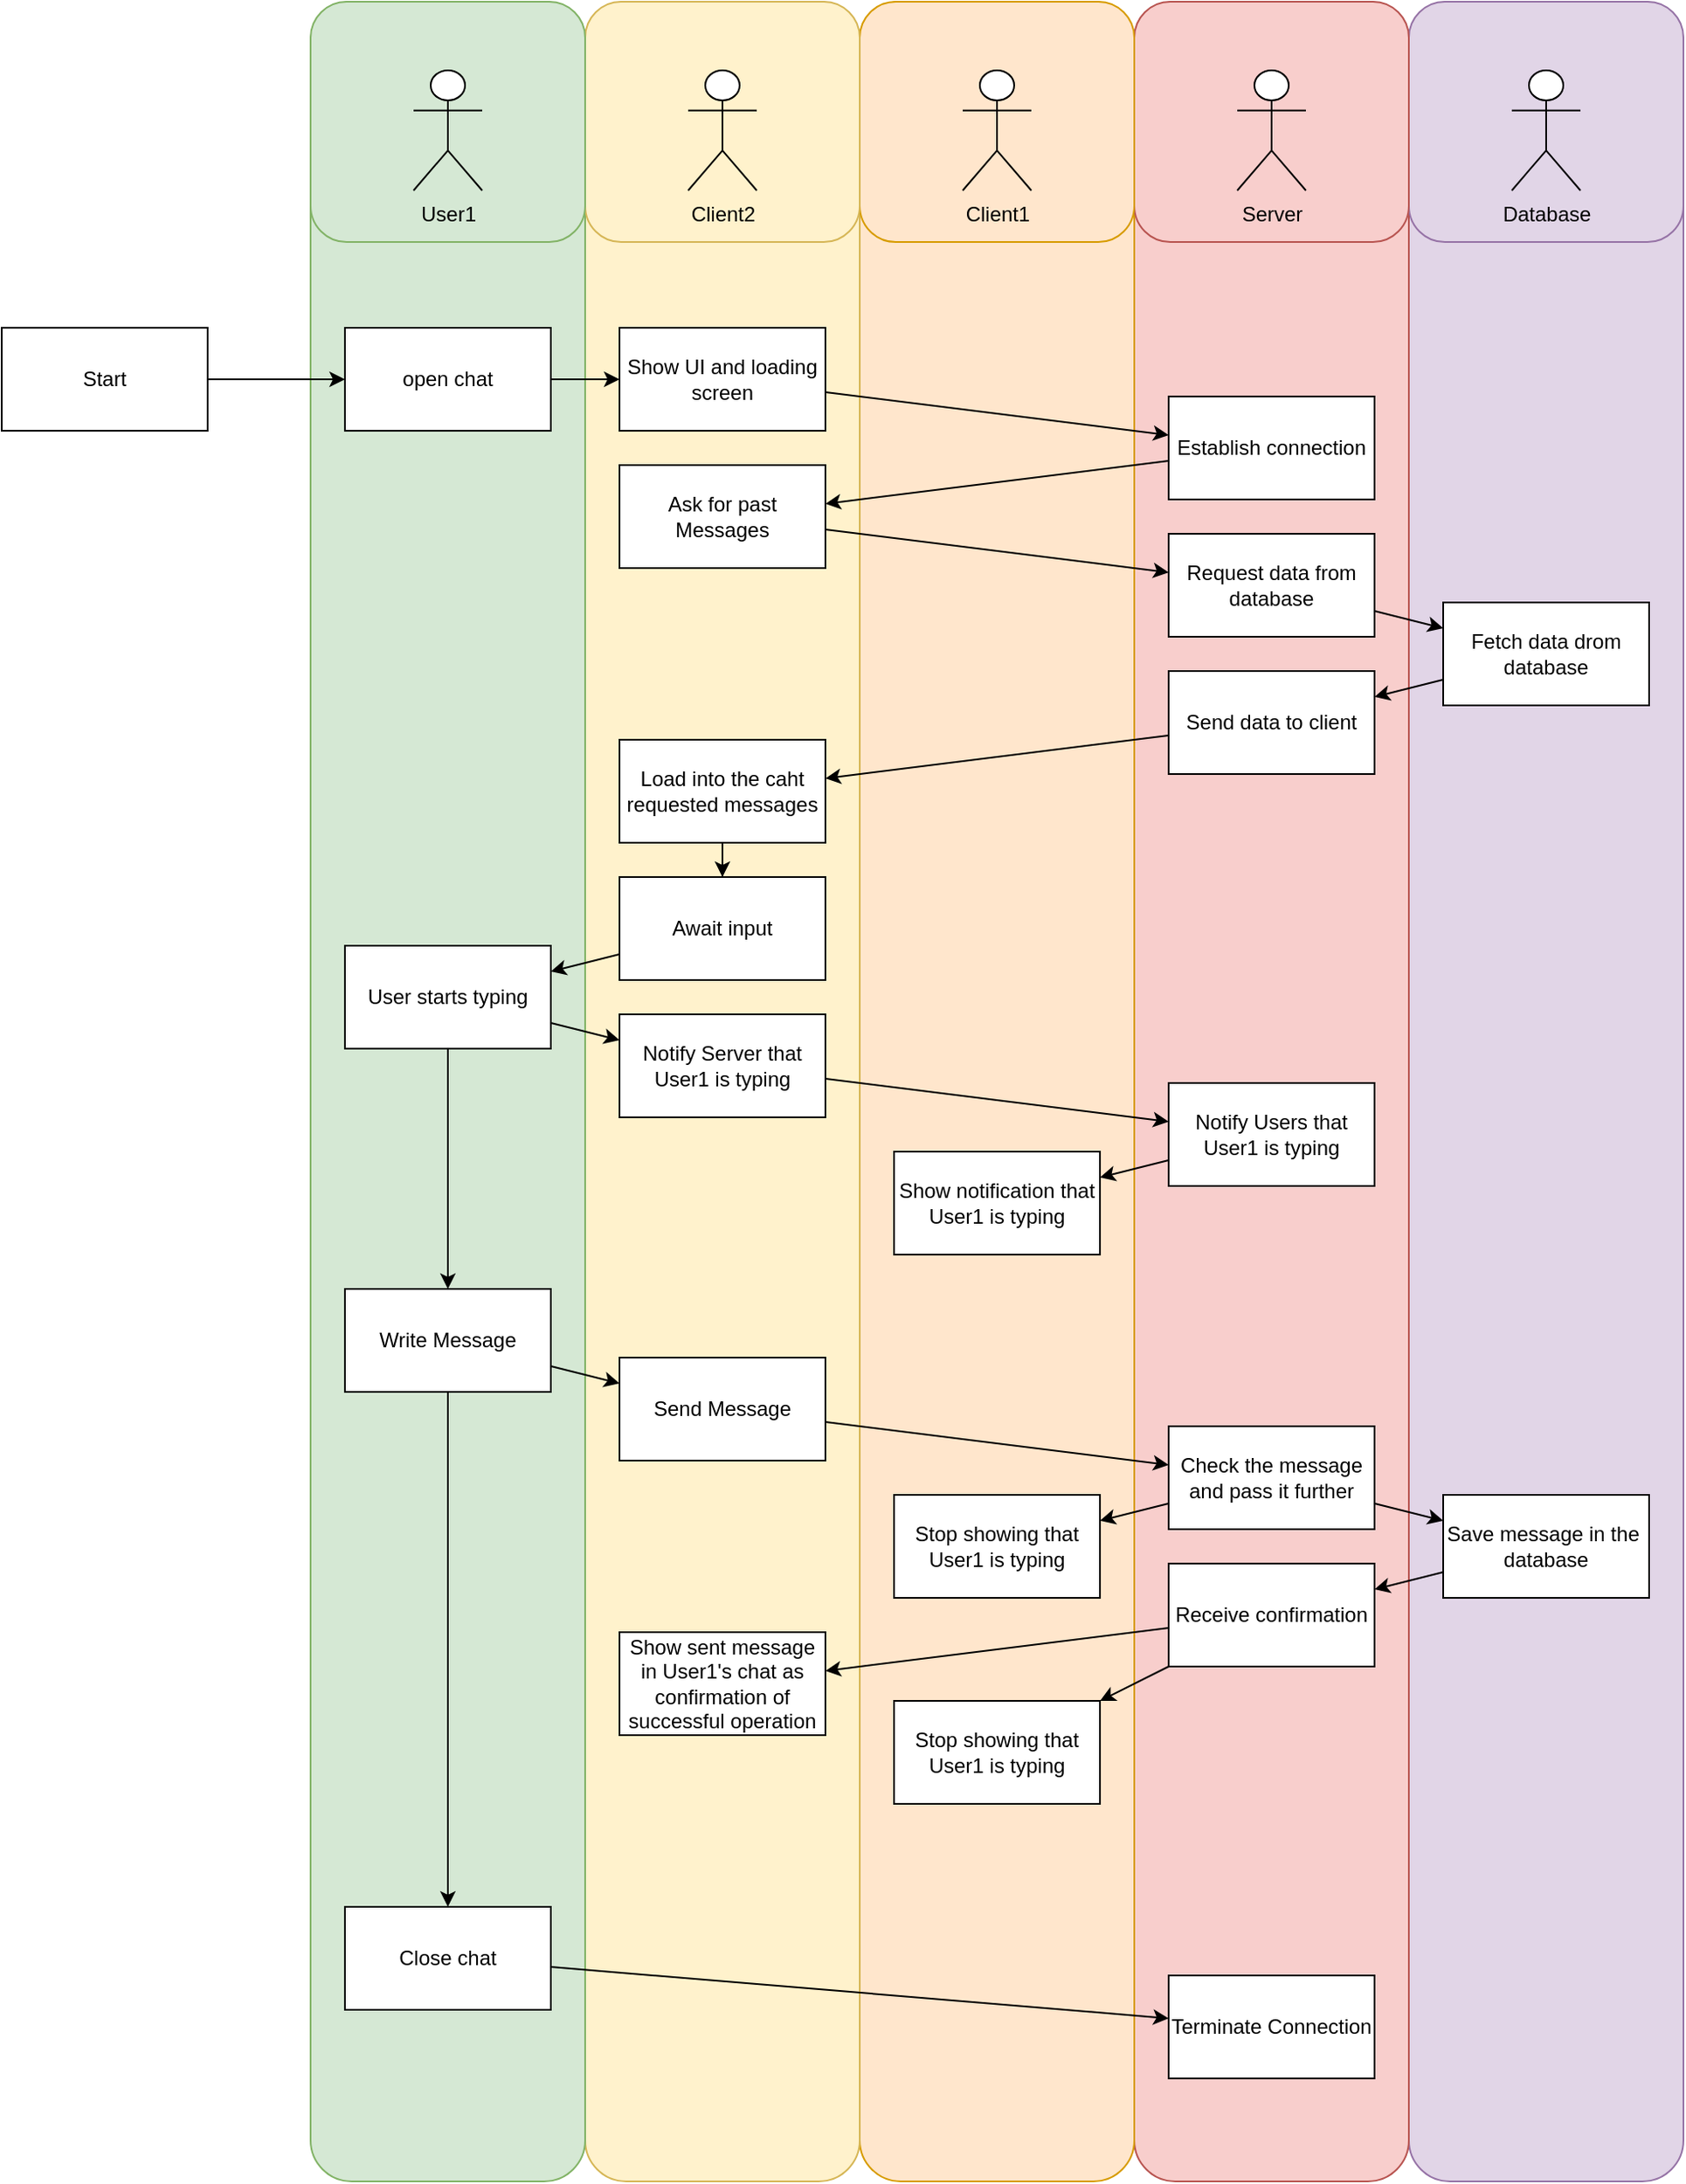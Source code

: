 <mxfile version="24.0.6" type="github">
  <diagram name="Pagina-1" id="2xL5hSOCkPQhhSe2iLA3">
    <mxGraphModel dx="2620" dy="2092" grid="1" gridSize="10" guides="1" tooltips="1" connect="1" arrows="1" fold="1" page="1" pageScale="1" pageWidth="827" pageHeight="1169" math="0" shadow="0">
      <root>
        <mxCell id="0" />
        <mxCell id="1" parent="0" />
        <mxCell id="g44KLaVrJFj6UJTE19Py-95" value="" style="rounded=1;whiteSpace=wrap;html=1;fillColor=#e1d5e7;strokeColor=#9673a6;" vertex="1" parent="1">
          <mxGeometry x="420" y="-70" width="160" height="1270" as="geometry" />
        </mxCell>
        <mxCell id="g44KLaVrJFj6UJTE19Py-94" value="" style="rounded=1;whiteSpace=wrap;html=1;fillColor=#f8cecc;strokeColor=#b85450;" vertex="1" parent="1">
          <mxGeometry x="260" y="-70" width="160" height="1270" as="geometry" />
        </mxCell>
        <mxCell id="g44KLaVrJFj6UJTE19Py-93" value="" style="rounded=1;whiteSpace=wrap;html=1;fillColor=#ffe6cc;strokeColor=#d79b00;" vertex="1" parent="1">
          <mxGeometry x="100" y="-70" width="160" height="1270" as="geometry" />
        </mxCell>
        <mxCell id="g44KLaVrJFj6UJTE19Py-92" value="" style="rounded=1;whiteSpace=wrap;html=1;fillColor=#fff2cc;strokeColor=#d6b656;" vertex="1" parent="1">
          <mxGeometry x="-60" y="-70" width="160" height="1270" as="geometry" />
        </mxCell>
        <mxCell id="g44KLaVrJFj6UJTE19Py-91" value="" style="rounded=1;whiteSpace=wrap;html=1;fillColor=#d5e8d4;strokeColor=#82b366;" vertex="1" parent="1">
          <mxGeometry x="-220" y="-70" width="160" height="1270" as="geometry" />
        </mxCell>
        <mxCell id="g44KLaVrJFj6UJTE19Py-101" value="" style="rounded=1;whiteSpace=wrap;html=1;fillColor=#e1d5e7;strokeColor=#9673a6;" vertex="1" parent="1">
          <mxGeometry x="420" y="-70" width="160" height="140" as="geometry" />
        </mxCell>
        <mxCell id="g44KLaVrJFj6UJTE19Py-100" value="" style="rounded=1;whiteSpace=wrap;html=1;fillColor=#f8cecc;strokeColor=#b85450;" vertex="1" parent="1">
          <mxGeometry x="260" y="-70" width="160" height="140" as="geometry" />
        </mxCell>
        <mxCell id="g44KLaVrJFj6UJTE19Py-99" value="" style="rounded=1;whiteSpace=wrap;html=1;fillColor=#ffe6cc;strokeColor=#d79b00;" vertex="1" parent="1">
          <mxGeometry x="100" y="-70" width="160" height="140" as="geometry" />
        </mxCell>
        <mxCell id="g44KLaVrJFj6UJTE19Py-98" value="" style="rounded=1;whiteSpace=wrap;html=1;fillColor=#fff2cc;strokeColor=#d6b656;" vertex="1" parent="1">
          <mxGeometry x="-60" y="-70" width="160" height="140" as="geometry" />
        </mxCell>
        <mxCell id="g44KLaVrJFj6UJTE19Py-97" value="" style="rounded=1;whiteSpace=wrap;html=1;fillColor=#d5e8d4;strokeColor=#82b366;" vertex="1" parent="1">
          <mxGeometry x="-220" y="-70" width="160" height="140" as="geometry" />
        </mxCell>
        <mxCell id="g44KLaVrJFj6UJTE19Py-63" style="rounded=0;orthogonalLoop=1;jettySize=auto;html=1;" edge="1" parent="1" source="g44KLaVrJFj6UJTE19Py-1" target="g44KLaVrJFj6UJTE19Py-2">
          <mxGeometry relative="1" as="geometry" />
        </mxCell>
        <mxCell id="g44KLaVrJFj6UJTE19Py-1" value="Start" style="rounded=0;whiteSpace=wrap;html=1;glass=0;" vertex="1" parent="1">
          <mxGeometry x="-400" y="120" width="120" height="60" as="geometry" />
        </mxCell>
        <mxCell id="g44KLaVrJFj6UJTE19Py-64" style="edgeStyle=orthogonalEdgeStyle;rounded=0;orthogonalLoop=1;jettySize=auto;html=1;" edge="1" parent="1" source="g44KLaVrJFj6UJTE19Py-2" target="g44KLaVrJFj6UJTE19Py-55">
          <mxGeometry relative="1" as="geometry" />
        </mxCell>
        <mxCell id="g44KLaVrJFj6UJTE19Py-2" value="open chat" style="rounded=0;whiteSpace=wrap;html=1;" vertex="1" parent="1">
          <mxGeometry x="-200" y="120" width="120" height="60" as="geometry" />
        </mxCell>
        <mxCell id="g44KLaVrJFj6UJTE19Py-69" style="rounded=0;orthogonalLoop=1;jettySize=auto;html=1;" edge="1" parent="1" source="g44KLaVrJFj6UJTE19Py-3" target="g44KLaVrJFj6UJTE19Py-48">
          <mxGeometry relative="1" as="geometry" />
        </mxCell>
        <mxCell id="g44KLaVrJFj6UJTE19Py-3" value="Fetch data drom database" style="rounded=0;whiteSpace=wrap;html=1;" vertex="1" parent="1">
          <mxGeometry x="440" y="280" width="120" height="60" as="geometry" />
        </mxCell>
        <mxCell id="g44KLaVrJFj6UJTE19Py-66" style="rounded=0;orthogonalLoop=1;jettySize=auto;html=1;" edge="1" parent="1" source="g44KLaVrJFj6UJTE19Py-4" target="g44KLaVrJFj6UJTE19Py-46">
          <mxGeometry relative="1" as="geometry" />
        </mxCell>
        <mxCell id="g44KLaVrJFj6UJTE19Py-4" value="Establish connection" style="rounded=0;whiteSpace=wrap;html=1;" vertex="1" parent="1">
          <mxGeometry x="280" y="160" width="120" height="60" as="geometry" />
        </mxCell>
        <mxCell id="g44KLaVrJFj6UJTE19Py-73" style="rounded=0;orthogonalLoop=1;jettySize=auto;html=1;" edge="1" parent="1" source="g44KLaVrJFj6UJTE19Py-11" target="g44KLaVrJFj6UJTE19Py-12">
          <mxGeometry relative="1" as="geometry" />
        </mxCell>
        <mxCell id="g44KLaVrJFj6UJTE19Py-11" value="Await input" style="rounded=0;whiteSpace=wrap;html=1;" vertex="1" parent="1">
          <mxGeometry x="-40" y="440" width="120" height="60" as="geometry" />
        </mxCell>
        <mxCell id="g44KLaVrJFj6UJTE19Py-74" style="rounded=0;orthogonalLoop=1;jettySize=auto;html=1;" edge="1" parent="1" source="g44KLaVrJFj6UJTE19Py-12" target="g44KLaVrJFj6UJTE19Py-51">
          <mxGeometry relative="1" as="geometry" />
        </mxCell>
        <mxCell id="g44KLaVrJFj6UJTE19Py-77" style="edgeStyle=orthogonalEdgeStyle;rounded=0;orthogonalLoop=1;jettySize=auto;html=1;" edge="1" parent="1" source="g44KLaVrJFj6UJTE19Py-12" target="g44KLaVrJFj6UJTE19Py-52">
          <mxGeometry relative="1" as="geometry" />
        </mxCell>
        <mxCell id="g44KLaVrJFj6UJTE19Py-12" value="User starts typing" style="rounded=0;whiteSpace=wrap;html=1;" vertex="1" parent="1">
          <mxGeometry x="-200" y="480" width="120" height="60" as="geometry" />
        </mxCell>
        <mxCell id="g44KLaVrJFj6UJTE19Py-89" style="rounded=0;orthogonalLoop=1;jettySize=auto;html=1;" edge="1" parent="1" source="g44KLaVrJFj6UJTE19Py-26" target="g44KLaVrJFj6UJTE19Py-50">
          <mxGeometry relative="1" as="geometry" />
        </mxCell>
        <mxCell id="g44KLaVrJFj6UJTE19Py-26" value="Close chat" style="rounded=0;whiteSpace=wrap;html=1;" vertex="1" parent="1">
          <mxGeometry x="-200" y="1040" width="120" height="60" as="geometry" />
        </mxCell>
        <mxCell id="g44KLaVrJFj6UJTE19Py-34" value="Client1" style="shape=umlActor;verticalLabelPosition=bottom;verticalAlign=top;html=1;outlineConnect=0;" vertex="1" parent="1">
          <mxGeometry x="160" y="-30" width="40" height="70" as="geometry" />
        </mxCell>
        <mxCell id="g44KLaVrJFj6UJTE19Py-35" value="Server" style="shape=umlActor;verticalLabelPosition=bottom;verticalAlign=top;html=1;outlineConnect=0;" vertex="1" parent="1">
          <mxGeometry x="320" y="-30" width="40" height="70" as="geometry" />
        </mxCell>
        <mxCell id="g44KLaVrJFj6UJTE19Py-38" value="Database" style="shape=umlActor;verticalLabelPosition=bottom;verticalAlign=top;html=1;outlineConnect=0;" vertex="1" parent="1">
          <mxGeometry x="480" y="-30" width="40" height="70" as="geometry" />
        </mxCell>
        <mxCell id="g44KLaVrJFj6UJTE19Py-41" value="User1" style="shape=umlActor;verticalLabelPosition=bottom;verticalAlign=top;html=1;outlineConnect=0;" vertex="1" parent="1">
          <mxGeometry x="-160" y="-30" width="40" height="70" as="geometry" />
        </mxCell>
        <mxCell id="g44KLaVrJFj6UJTE19Py-43" value="Client2" style="shape=umlActor;verticalLabelPosition=bottom;verticalAlign=top;html=1;outlineConnect=0;" vertex="1" parent="1">
          <mxGeometry y="-30" width="40" height="70" as="geometry" />
        </mxCell>
        <mxCell id="g44KLaVrJFj6UJTE19Py-67" style="rounded=0;orthogonalLoop=1;jettySize=auto;html=1;" edge="1" parent="1" source="g44KLaVrJFj6UJTE19Py-46" target="g44KLaVrJFj6UJTE19Py-47">
          <mxGeometry relative="1" as="geometry" />
        </mxCell>
        <mxCell id="g44KLaVrJFj6UJTE19Py-46" value="Ask for past Messages" style="rounded=0;whiteSpace=wrap;html=1;" vertex="1" parent="1">
          <mxGeometry x="-40" y="200" width="120" height="60" as="geometry" />
        </mxCell>
        <mxCell id="g44KLaVrJFj6UJTE19Py-68" style="rounded=0;orthogonalLoop=1;jettySize=auto;html=1;" edge="1" parent="1" source="g44KLaVrJFj6UJTE19Py-47" target="g44KLaVrJFj6UJTE19Py-3">
          <mxGeometry relative="1" as="geometry" />
        </mxCell>
        <mxCell id="g44KLaVrJFj6UJTE19Py-47" value="Request data from database" style="rounded=0;whiteSpace=wrap;html=1;" vertex="1" parent="1">
          <mxGeometry x="280" y="240" width="120" height="60" as="geometry" />
        </mxCell>
        <mxCell id="g44KLaVrJFj6UJTE19Py-70" style="rounded=0;orthogonalLoop=1;jettySize=auto;html=1;" edge="1" parent="1" source="g44KLaVrJFj6UJTE19Py-48" target="g44KLaVrJFj6UJTE19Py-49">
          <mxGeometry relative="1" as="geometry" />
        </mxCell>
        <mxCell id="g44KLaVrJFj6UJTE19Py-48" value="Send data to client" style="rounded=0;whiteSpace=wrap;html=1;" vertex="1" parent="1">
          <mxGeometry x="280" y="320" width="120" height="60" as="geometry" />
        </mxCell>
        <mxCell id="g44KLaVrJFj6UJTE19Py-72" style="edgeStyle=orthogonalEdgeStyle;rounded=0;orthogonalLoop=1;jettySize=auto;html=1;" edge="1" parent="1" source="g44KLaVrJFj6UJTE19Py-49" target="g44KLaVrJFj6UJTE19Py-11">
          <mxGeometry relative="1" as="geometry" />
        </mxCell>
        <mxCell id="g44KLaVrJFj6UJTE19Py-49" value="Load into the caht requested messages" style="rounded=0;whiteSpace=wrap;html=1;" vertex="1" parent="1">
          <mxGeometry x="-40" y="360" width="120" height="60" as="geometry" />
        </mxCell>
        <mxCell id="g44KLaVrJFj6UJTE19Py-50" value="Terminate Connection" style="rounded=0;whiteSpace=wrap;html=1;" vertex="1" parent="1">
          <mxGeometry x="280" y="1080" width="120" height="60" as="geometry" />
        </mxCell>
        <mxCell id="g44KLaVrJFj6UJTE19Py-75" style="rounded=0;orthogonalLoop=1;jettySize=auto;html=1;" edge="1" parent="1" source="g44KLaVrJFj6UJTE19Py-51" target="g44KLaVrJFj6UJTE19Py-53">
          <mxGeometry relative="1" as="geometry" />
        </mxCell>
        <mxCell id="g44KLaVrJFj6UJTE19Py-51" value="Notify Server that User1 is typing" style="rounded=0;whiteSpace=wrap;html=1;" vertex="1" parent="1">
          <mxGeometry x="-40" y="520" width="120" height="60" as="geometry" />
        </mxCell>
        <mxCell id="g44KLaVrJFj6UJTE19Py-78" style="rounded=0;orthogonalLoop=1;jettySize=auto;html=1;" edge="1" parent="1" source="g44KLaVrJFj6UJTE19Py-52" target="g44KLaVrJFj6UJTE19Py-56">
          <mxGeometry relative="1" as="geometry" />
        </mxCell>
        <mxCell id="g44KLaVrJFj6UJTE19Py-90" style="edgeStyle=orthogonalEdgeStyle;rounded=0;orthogonalLoop=1;jettySize=auto;html=1;" edge="1" parent="1" source="g44KLaVrJFj6UJTE19Py-52" target="g44KLaVrJFj6UJTE19Py-26">
          <mxGeometry relative="1" as="geometry" />
        </mxCell>
        <mxCell id="g44KLaVrJFj6UJTE19Py-52" value="Write Message" style="rounded=0;whiteSpace=wrap;html=1;" vertex="1" parent="1">
          <mxGeometry x="-200" y="680" width="120" height="60" as="geometry" />
        </mxCell>
        <mxCell id="g44KLaVrJFj6UJTE19Py-76" style="rounded=0;orthogonalLoop=1;jettySize=auto;html=1;" edge="1" parent="1" source="g44KLaVrJFj6UJTE19Py-53" target="g44KLaVrJFj6UJTE19Py-54">
          <mxGeometry relative="1" as="geometry" />
        </mxCell>
        <mxCell id="g44KLaVrJFj6UJTE19Py-53" value="Notify Users that User1 is typing" style="rounded=0;whiteSpace=wrap;html=1;" vertex="1" parent="1">
          <mxGeometry x="280" y="560" width="120" height="60" as="geometry" />
        </mxCell>
        <mxCell id="g44KLaVrJFj6UJTE19Py-54" value="Show notification that User1 is typing" style="rounded=0;whiteSpace=wrap;html=1;" vertex="1" parent="1">
          <mxGeometry x="120" y="600" width="120" height="60" as="geometry" />
        </mxCell>
        <mxCell id="g44KLaVrJFj6UJTE19Py-65" style="rounded=0;orthogonalLoop=1;jettySize=auto;html=1;" edge="1" parent="1" source="g44KLaVrJFj6UJTE19Py-55" target="g44KLaVrJFj6UJTE19Py-4">
          <mxGeometry relative="1" as="geometry" />
        </mxCell>
        <mxCell id="g44KLaVrJFj6UJTE19Py-55" value="Show UI and loading screen" style="rounded=0;whiteSpace=wrap;html=1;" vertex="1" parent="1">
          <mxGeometry x="-40" y="120" width="120" height="60" as="geometry" />
        </mxCell>
        <mxCell id="g44KLaVrJFj6UJTE19Py-79" style="rounded=0;orthogonalLoop=1;jettySize=auto;html=1;" edge="1" parent="1" source="g44KLaVrJFj6UJTE19Py-56" target="g44KLaVrJFj6UJTE19Py-57">
          <mxGeometry relative="1" as="geometry" />
        </mxCell>
        <mxCell id="g44KLaVrJFj6UJTE19Py-56" value="Send Message" style="rounded=0;whiteSpace=wrap;html=1;" vertex="1" parent="1">
          <mxGeometry x="-40" y="720" width="120" height="60" as="geometry" />
        </mxCell>
        <mxCell id="g44KLaVrJFj6UJTE19Py-80" style="rounded=0;orthogonalLoop=1;jettySize=auto;html=1;" edge="1" parent="1" source="g44KLaVrJFj6UJTE19Py-57" target="g44KLaVrJFj6UJTE19Py-59">
          <mxGeometry relative="1" as="geometry" />
        </mxCell>
        <mxCell id="g44KLaVrJFj6UJTE19Py-81" style="rounded=0;orthogonalLoop=1;jettySize=auto;html=1;" edge="1" parent="1" source="g44KLaVrJFj6UJTE19Py-57" target="g44KLaVrJFj6UJTE19Py-58">
          <mxGeometry relative="1" as="geometry" />
        </mxCell>
        <mxCell id="g44KLaVrJFj6UJTE19Py-57" value="Check the message and pass it further" style="rounded=0;whiteSpace=wrap;html=1;" vertex="1" parent="1">
          <mxGeometry x="280" y="760" width="120" height="60" as="geometry" />
        </mxCell>
        <mxCell id="g44KLaVrJFj6UJTE19Py-58" value="Stop showing that User1 is typing" style="rounded=0;whiteSpace=wrap;html=1;" vertex="1" parent="1">
          <mxGeometry x="120" y="800" width="120" height="60" as="geometry" />
        </mxCell>
        <mxCell id="g44KLaVrJFj6UJTE19Py-85" style="rounded=0;orthogonalLoop=1;jettySize=auto;html=1;" edge="1" parent="1" source="g44KLaVrJFj6UJTE19Py-59" target="g44KLaVrJFj6UJTE19Py-83">
          <mxGeometry relative="1" as="geometry" />
        </mxCell>
        <mxCell id="g44KLaVrJFj6UJTE19Py-59" value="Save message in the&amp;nbsp; database" style="rounded=0;whiteSpace=wrap;html=1;" vertex="1" parent="1">
          <mxGeometry x="440" y="800" width="120" height="60" as="geometry" />
        </mxCell>
        <mxCell id="g44KLaVrJFj6UJTE19Py-60" value="Show sent message in User1&#39;s chat as confirmation of successful operation" style="rounded=0;whiteSpace=wrap;html=1;" vertex="1" parent="1">
          <mxGeometry x="-40" y="880" width="120" height="60" as="geometry" />
        </mxCell>
        <mxCell id="g44KLaVrJFj6UJTE19Py-86" style="rounded=0;orthogonalLoop=1;jettySize=auto;html=1;" edge="1" parent="1" source="g44KLaVrJFj6UJTE19Py-83" target="g44KLaVrJFj6UJTE19Py-84">
          <mxGeometry relative="1" as="geometry" />
        </mxCell>
        <mxCell id="g44KLaVrJFj6UJTE19Py-87" style="rounded=0;orthogonalLoop=1;jettySize=auto;html=1;" edge="1" parent="1" source="g44KLaVrJFj6UJTE19Py-83" target="g44KLaVrJFj6UJTE19Py-60">
          <mxGeometry relative="1" as="geometry" />
        </mxCell>
        <mxCell id="g44KLaVrJFj6UJTE19Py-83" value="Receive confirmation" style="rounded=0;whiteSpace=wrap;html=1;" vertex="1" parent="1">
          <mxGeometry x="280" y="840" width="120" height="60" as="geometry" />
        </mxCell>
        <mxCell id="g44KLaVrJFj6UJTE19Py-84" value="Stop showing that User1 is typing" style="rounded=0;whiteSpace=wrap;html=1;" vertex="1" parent="1">
          <mxGeometry x="120" y="920" width="120" height="60" as="geometry" />
        </mxCell>
      </root>
    </mxGraphModel>
  </diagram>
</mxfile>
